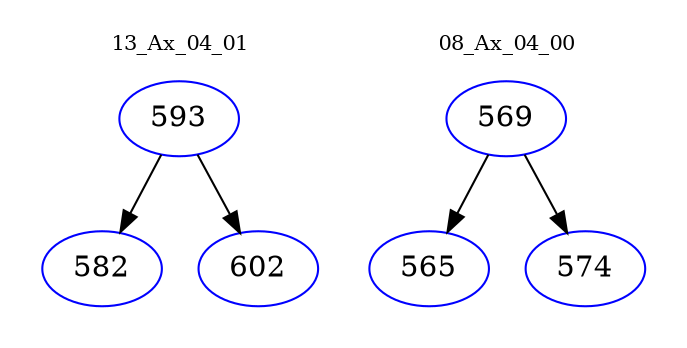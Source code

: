 digraph{
subgraph cluster_0 {
color = white
label = "13_Ax_04_01";
fontsize=10;
T0_593 [label="593", color="blue"]
T0_593 -> T0_582 [color="black"]
T0_582 [label="582", color="blue"]
T0_593 -> T0_602 [color="black"]
T0_602 [label="602", color="blue"]
}
subgraph cluster_1 {
color = white
label = "08_Ax_04_00";
fontsize=10;
T1_569 [label="569", color="blue"]
T1_569 -> T1_565 [color="black"]
T1_565 [label="565", color="blue"]
T1_569 -> T1_574 [color="black"]
T1_574 [label="574", color="blue"]
}
}
